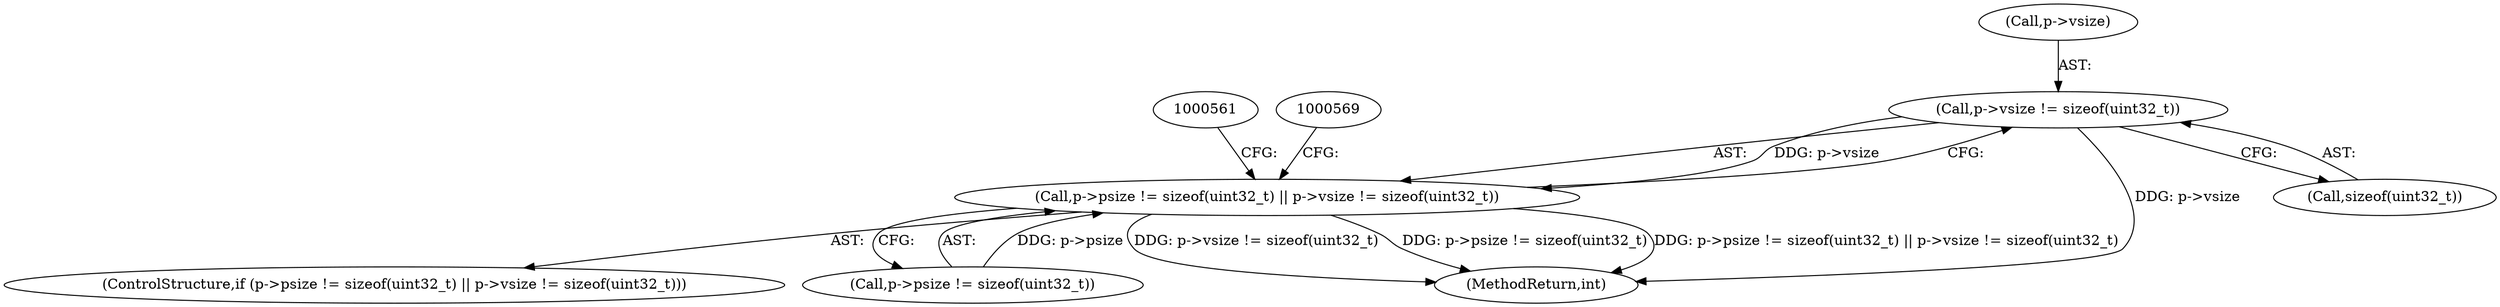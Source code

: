 digraph "0_Android_557bd7bfe6c4895faee09e46fc9b5304a956c8b7@API" {
"1000551" [label="(Call,p->vsize != sizeof(uint32_t))"];
"1000544" [label="(Call,p->psize != sizeof(uint32_t) || p->vsize != sizeof(uint32_t))"];
"1000544" [label="(Call,p->psize != sizeof(uint32_t) || p->vsize != sizeof(uint32_t))"];
"1000543" [label="(ControlStructure,if (p->psize != sizeof(uint32_t) || p->vsize != sizeof(uint32_t)))"];
"1000545" [label="(Call,p->psize != sizeof(uint32_t))"];
"1000552" [label="(Call,p->vsize)"];
"1001120" [label="(MethodReturn,int)"];
"1000555" [label="(Call,sizeof(uint32_t))"];
"1000551" [label="(Call,p->vsize != sizeof(uint32_t))"];
"1000551" -> "1000544"  [label="AST: "];
"1000551" -> "1000555"  [label="CFG: "];
"1000552" -> "1000551"  [label="AST: "];
"1000555" -> "1000551"  [label="AST: "];
"1000544" -> "1000551"  [label="CFG: "];
"1000551" -> "1001120"  [label="DDG: p->vsize"];
"1000551" -> "1000544"  [label="DDG: p->vsize"];
"1000544" -> "1000543"  [label="AST: "];
"1000544" -> "1000545"  [label="CFG: "];
"1000545" -> "1000544"  [label="AST: "];
"1000561" -> "1000544"  [label="CFG: "];
"1000569" -> "1000544"  [label="CFG: "];
"1000544" -> "1001120"  [label="DDG: p->vsize != sizeof(uint32_t)"];
"1000544" -> "1001120"  [label="DDG: p->psize != sizeof(uint32_t)"];
"1000544" -> "1001120"  [label="DDG: p->psize != sizeof(uint32_t) || p->vsize != sizeof(uint32_t)"];
"1000545" -> "1000544"  [label="DDG: p->psize"];
}
